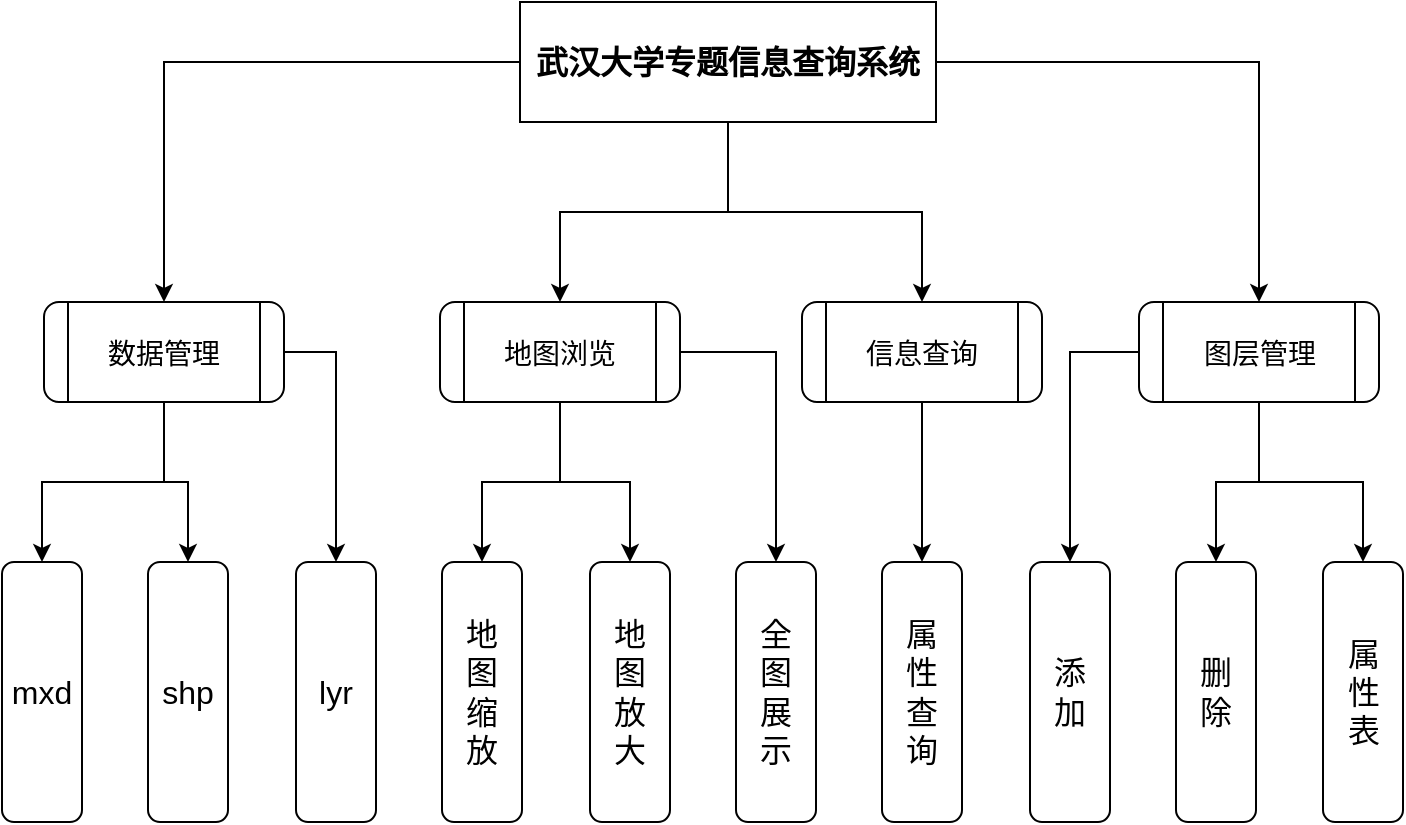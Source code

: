 <mxfile version="13.10.4" type="github">
  <diagram id="poTkf_g3jL_P8GmX6jAv" name="Page-1">
    <mxGraphModel dx="1221" dy="645" grid="1" gridSize="10" guides="1" tooltips="1" connect="1" arrows="1" fold="1" page="1" pageScale="1" pageWidth="827" pageHeight="1169" math="0" shadow="0">
      <root>
        <mxCell id="0" />
        <mxCell id="1" parent="0" />
        <mxCell id="Hs5gXcW-IA7D_YXBJcAZ-1" value="" style="edgeStyle=orthogonalEdgeStyle;rounded=0;orthogonalLoop=1;jettySize=auto;html=1;fontSize=16;" edge="1" parent="1" source="Hs5gXcW-IA7D_YXBJcAZ-6" target="Hs5gXcW-IA7D_YXBJcAZ-10">
          <mxGeometry relative="1" as="geometry" />
        </mxCell>
        <mxCell id="Hs5gXcW-IA7D_YXBJcAZ-2" style="edgeStyle=orthogonalEdgeStyle;rounded=0;orthogonalLoop=1;jettySize=auto;html=1;fontSize=16;" edge="1" parent="1" source="Hs5gXcW-IA7D_YXBJcAZ-6" target="Hs5gXcW-IA7D_YXBJcAZ-15">
          <mxGeometry relative="1" as="geometry" />
        </mxCell>
        <mxCell id="Hs5gXcW-IA7D_YXBJcAZ-3" style="edgeStyle=orthogonalEdgeStyle;rounded=0;orthogonalLoop=1;jettySize=auto;html=1;fontSize=16;" edge="1" parent="1" source="Hs5gXcW-IA7D_YXBJcAZ-6" target="Hs5gXcW-IA7D_YXBJcAZ-17">
          <mxGeometry relative="1" as="geometry" />
        </mxCell>
        <mxCell id="Hs5gXcW-IA7D_YXBJcAZ-4" style="edgeStyle=orthogonalEdgeStyle;rounded=0;orthogonalLoop=1;jettySize=auto;html=1;fontSize=16;" edge="1" parent="1" source="Hs5gXcW-IA7D_YXBJcAZ-6" target="Hs5gXcW-IA7D_YXBJcAZ-22">
          <mxGeometry relative="1" as="geometry" />
        </mxCell>
        <mxCell id="Hs5gXcW-IA7D_YXBJcAZ-6" value="武汉大学专题信息查询系统" style="rounded=0;whiteSpace=wrap;html=1;fontSize=16;fontStyle=1" vertex="1" parent="1">
          <mxGeometry x="499" y="70" width="208" height="60" as="geometry" />
        </mxCell>
        <mxCell id="Hs5gXcW-IA7D_YXBJcAZ-7" style="edgeStyle=orthogonalEdgeStyle;rounded=0;orthogonalLoop=1;jettySize=auto;html=1;entryX=0.5;entryY=0;entryDx=0;entryDy=0;fontSize=16;" edge="1" parent="1" source="Hs5gXcW-IA7D_YXBJcAZ-10" target="Hs5gXcW-IA7D_YXBJcAZ-29">
          <mxGeometry relative="1" as="geometry" />
        </mxCell>
        <mxCell id="Hs5gXcW-IA7D_YXBJcAZ-8" style="edgeStyle=orthogonalEdgeStyle;rounded=0;orthogonalLoop=1;jettySize=auto;html=1;entryX=0.5;entryY=0;entryDx=0;entryDy=0;fontSize=16;" edge="1" parent="1" source="Hs5gXcW-IA7D_YXBJcAZ-10" target="Hs5gXcW-IA7D_YXBJcAZ-30">
          <mxGeometry relative="1" as="geometry" />
        </mxCell>
        <mxCell id="Hs5gXcW-IA7D_YXBJcAZ-9" style="edgeStyle=orthogonalEdgeStyle;rounded=0;orthogonalLoop=1;jettySize=auto;html=1;entryX=0.5;entryY=0;entryDx=0;entryDy=0;fontSize=16;" edge="1" parent="1" source="Hs5gXcW-IA7D_YXBJcAZ-10" target="Hs5gXcW-IA7D_YXBJcAZ-28">
          <mxGeometry relative="1" as="geometry" />
        </mxCell>
        <mxCell id="Hs5gXcW-IA7D_YXBJcAZ-10" value="&lt;span style=&quot;font-weight: normal&quot;&gt;&lt;font style=&quot;font-size: 14px&quot;&gt;数据管理&lt;/font&gt;&lt;/span&gt;" style="shape=process;whiteSpace=wrap;html=1;backgroundOutline=1;rounded=1;fontSize=16;flipH=1;" vertex="1" parent="1">
          <mxGeometry x="261" y="220" width="120" height="50" as="geometry" />
        </mxCell>
        <mxCell id="Hs5gXcW-IA7D_YXBJcAZ-12" style="edgeStyle=orthogonalEdgeStyle;rounded=0;orthogonalLoop=1;jettySize=auto;html=1;entryX=0.5;entryY=0;entryDx=0;entryDy=0;fontSize=16;" edge="1" parent="1" source="Hs5gXcW-IA7D_YXBJcAZ-15" target="Hs5gXcW-IA7D_YXBJcAZ-33">
          <mxGeometry relative="1" as="geometry" />
        </mxCell>
        <mxCell id="Hs5gXcW-IA7D_YXBJcAZ-13" style="edgeStyle=orthogonalEdgeStyle;rounded=0;orthogonalLoop=1;jettySize=auto;html=1;entryX=0.5;entryY=0;entryDx=0;entryDy=0;fontSize=16;" edge="1" parent="1" source="Hs5gXcW-IA7D_YXBJcAZ-15" target="Hs5gXcW-IA7D_YXBJcAZ-32">
          <mxGeometry relative="1" as="geometry" />
        </mxCell>
        <mxCell id="Hs5gXcW-IA7D_YXBJcAZ-14" style="edgeStyle=orthogonalEdgeStyle;rounded=0;orthogonalLoop=1;jettySize=auto;html=1;entryX=0.5;entryY=0;entryDx=0;entryDy=0;fontSize=16;exitX=0.5;exitY=1;exitDx=0;exitDy=0;" edge="1" parent="1" source="Hs5gXcW-IA7D_YXBJcAZ-15" target="Hs5gXcW-IA7D_YXBJcAZ-31">
          <mxGeometry relative="1" as="geometry" />
        </mxCell>
        <mxCell id="Hs5gXcW-IA7D_YXBJcAZ-15" value="&lt;span style=&quot;font-weight: normal&quot;&gt;&lt;font style=&quot;font-size: 14px&quot;&gt;地图浏览&lt;/font&gt;&lt;/span&gt;" style="shape=process;whiteSpace=wrap;html=1;backgroundOutline=1;rounded=1;fontSize=16;flipH=1;" vertex="1" parent="1">
          <mxGeometry x="459" y="220" width="120" height="50" as="geometry" />
        </mxCell>
        <mxCell id="Hs5gXcW-IA7D_YXBJcAZ-16" style="edgeStyle=orthogonalEdgeStyle;rounded=0;orthogonalLoop=1;jettySize=auto;html=1;entryX=0.5;entryY=0;entryDx=0;entryDy=0;fontSize=16;" edge="1" parent="1" source="Hs5gXcW-IA7D_YXBJcAZ-17" target="Hs5gXcW-IA7D_YXBJcAZ-35">
          <mxGeometry relative="1" as="geometry" />
        </mxCell>
        <mxCell id="Hs5gXcW-IA7D_YXBJcAZ-17" value="&lt;span style=&quot;font-weight: normal&quot;&gt;&lt;font style=&quot;font-size: 14px&quot;&gt;信息查询&lt;/font&gt;&lt;/span&gt;" style="shape=process;whiteSpace=wrap;html=1;backgroundOutline=1;rounded=1;fontSize=16;flipH=1;" vertex="1" parent="1">
          <mxGeometry x="640" y="220" width="120" height="50" as="geometry" />
        </mxCell>
        <mxCell id="Hs5gXcW-IA7D_YXBJcAZ-18" style="edgeStyle=orthogonalEdgeStyle;rounded=0;orthogonalLoop=1;jettySize=auto;html=1;entryX=0.5;entryY=0;entryDx=0;entryDy=0;fontSize=16;" edge="1" parent="1" source="Hs5gXcW-IA7D_YXBJcAZ-22" target="Hs5gXcW-IA7D_YXBJcAZ-36">
          <mxGeometry relative="1" as="geometry" />
        </mxCell>
        <mxCell id="Hs5gXcW-IA7D_YXBJcAZ-19" style="edgeStyle=orthogonalEdgeStyle;rounded=0;orthogonalLoop=1;jettySize=auto;html=1;entryX=0.5;entryY=0;entryDx=0;entryDy=0;fontSize=16;" edge="1" parent="1" source="Hs5gXcW-IA7D_YXBJcAZ-22" target="Hs5gXcW-IA7D_YXBJcAZ-37">
          <mxGeometry relative="1" as="geometry" />
        </mxCell>
        <mxCell id="Hs5gXcW-IA7D_YXBJcAZ-20" style="edgeStyle=orthogonalEdgeStyle;rounded=0;orthogonalLoop=1;jettySize=auto;html=1;entryX=0.5;entryY=0;entryDx=0;entryDy=0;fontSize=16;" edge="1" parent="1" source="Hs5gXcW-IA7D_YXBJcAZ-22" target="Hs5gXcW-IA7D_YXBJcAZ-38">
          <mxGeometry relative="1" as="geometry" />
        </mxCell>
        <mxCell id="Hs5gXcW-IA7D_YXBJcAZ-22" value="&lt;span style=&quot;font-weight: normal&quot;&gt;&lt;font style=&quot;font-size: 14px&quot;&gt;图层管理&lt;/font&gt;&lt;/span&gt;" style="shape=process;whiteSpace=wrap;html=1;backgroundOutline=1;rounded=1;fontSize=16;flipH=1;" vertex="1" parent="1">
          <mxGeometry x="808.5" y="220" width="120" height="50" as="geometry" />
        </mxCell>
        <mxCell id="Hs5gXcW-IA7D_YXBJcAZ-28" value="mxd" style="rounded=1;whiteSpace=wrap;html=1;fontSize=16;" vertex="1" parent="1">
          <mxGeometry x="240" y="350" width="40" height="130" as="geometry" />
        </mxCell>
        <mxCell id="Hs5gXcW-IA7D_YXBJcAZ-29" value="shp" style="rounded=1;whiteSpace=wrap;html=1;fontSize=16;" vertex="1" parent="1">
          <mxGeometry x="313" y="350" width="40" height="130" as="geometry" />
        </mxCell>
        <mxCell id="Hs5gXcW-IA7D_YXBJcAZ-30" value="lyr" style="rounded=1;whiteSpace=wrap;html=1;fontSize=16;" vertex="1" parent="1">
          <mxGeometry x="387" y="350" width="40" height="130" as="geometry" />
        </mxCell>
        <mxCell id="Hs5gXcW-IA7D_YXBJcAZ-31" value="地&lt;br&gt;图&lt;br&gt;缩&lt;br&gt;放" style="rounded=1;whiteSpace=wrap;html=1;fontSize=16;" vertex="1" parent="1">
          <mxGeometry x="460" y="350" width="40" height="130" as="geometry" />
        </mxCell>
        <mxCell id="Hs5gXcW-IA7D_YXBJcAZ-32" value="地&lt;br&gt;图&lt;br&gt;放&lt;br&gt;大" style="rounded=1;whiteSpace=wrap;html=1;fontSize=16;" vertex="1" parent="1">
          <mxGeometry x="534" y="350" width="40" height="130" as="geometry" />
        </mxCell>
        <mxCell id="Hs5gXcW-IA7D_YXBJcAZ-33" value="全&lt;br&gt;图&lt;br&gt;展&lt;br&gt;示" style="rounded=1;whiteSpace=wrap;html=1;fontSize=16;" vertex="1" parent="1">
          <mxGeometry x="607" y="350" width="40" height="130" as="geometry" />
        </mxCell>
        <mxCell id="Hs5gXcW-IA7D_YXBJcAZ-35" value="属&lt;br&gt;性&lt;br&gt;查&lt;br&gt;询" style="rounded=1;whiteSpace=wrap;html=1;fontSize=16;" vertex="1" parent="1">
          <mxGeometry x="680" y="350" width="40" height="130" as="geometry" />
        </mxCell>
        <mxCell id="Hs5gXcW-IA7D_YXBJcAZ-36" value="添&lt;br&gt;加" style="rounded=1;whiteSpace=wrap;html=1;fontSize=16;" vertex="1" parent="1">
          <mxGeometry x="754" y="350" width="40" height="130" as="geometry" />
        </mxCell>
        <mxCell id="Hs5gXcW-IA7D_YXBJcAZ-37" value="删&lt;br&gt;除" style="rounded=1;whiteSpace=wrap;html=1;fontSize=16;" vertex="1" parent="1">
          <mxGeometry x="827" y="350" width="40" height="130" as="geometry" />
        </mxCell>
        <mxCell id="Hs5gXcW-IA7D_YXBJcAZ-38" value="属&lt;br&gt;性&lt;br&gt;表" style="rounded=1;whiteSpace=wrap;html=1;fontSize=16;" vertex="1" parent="1">
          <mxGeometry x="900.5" y="350" width="40" height="130" as="geometry" />
        </mxCell>
      </root>
    </mxGraphModel>
  </diagram>
</mxfile>
